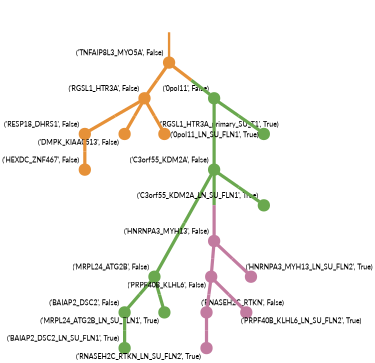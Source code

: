 strict digraph  {
graph[splines=false]; nodesep=0.7; rankdir=TB; ranksep=0.6; forcelabels=true; dpi=600; size=2.5;
0 [color="#e69138ff", fillcolor="#e69138ff", fixedsize=true, fontname=Lato, fontsize="12pt", height="0.25", label="", penwidth=3, shape=circle, style=filled, xlabel="('TNFAIP8L3_MYO5A', False)"];
4 [color="#e69138ff", fillcolor="#e69138ff", fixedsize=true, fontname=Lato, fontsize="12pt", height="0.25", label="", penwidth=3, shape=circle, style=filled, xlabel="('RGSL1_HTR3A', False)"];
11 [color="#6aa84fff", fillcolor="#6aa84fff", fixedsize=true, fontname=Lato, fontsize="12pt", height="0.25", label="", penwidth=3, shape=circle, style=filled, xlabel="('0pol11', False)"];
1 [color="#6aa84fff", fillcolor="#6aa84fff", fixedsize=true, fontname=Lato, fontsize="12pt", height="0.25", label="", penwidth=3, shape=circle, style=filled, xlabel="('MRPL24_ATG2B', False)"];
5 [color="#6aa84fff", fillcolor="#6aa84fff", fixedsize=true, fontname=Lato, fontsize="12pt", height="0.25", label="", penwidth=3, shape=circle, style=filled, xlabel="('BAIAP2_DSC2', False)"];
13 [color="#6aa84fff", fillcolor="#6aa84fff", fixedsize=true, fontname=Lato, fontsize="12pt", height="0.25", label="", penwidth=3, shape=circle, style=filled, xlabel="('MRPL24_ATG2B_LN_SU_FLN1', True)"];
2 [color="#6aa84fff", fillcolor="#6aa84fff", fixedsize=true, fontname=Lato, fontsize="12pt", height="0.25", label="", penwidth=3, shape=circle, style=filled, xlabel="('C3orf55_KDM2A', False)"];
3 [color="#c27ba0ff", fillcolor="#c27ba0ff", fixedsize=true, fontname=Lato, fontsize="12pt", height="0.25", label="", penwidth=3, shape=circle, style=filled, xlabel="('HNRNPA3_MYH13', False)"];
14 [color="#6aa84fff", fillcolor="#6aa84fff", fixedsize=true, fontname=Lato, fontsize="12pt", height="0.25", label="", penwidth=3, shape=circle, style=filled, xlabel="('C3orf55_KDM2A_LN_SU_FLN1', True)"];
9 [color="#c27ba0ff", fillcolor="#c27ba0ff", fixedsize=true, fontname=Lato, fontsize="12pt", height="0.25", label="", penwidth=3, shape=circle, style=filled, xlabel="('PRPF40B_KLHL6', False)"];
16 [color="#c27ba0ff", fillcolor="#c27ba0ff", fixedsize=true, fontname=Lato, fontsize="12pt", height="0.25", label="", penwidth=3, shape=circle, style=filled, xlabel="('HNRNPA3_MYH13_LN_SU_FLN2', True)"];
6 [color="#e69138ff", fillcolor="#e69138ff", fixedsize=true, fontname=Lato, fontsize="12pt", height="0.25", label="", penwidth=3, shape=circle, style=filled, xlabel="('RESP18_DHRS1', False)"];
10 [color="#e69138ff", fillcolor="#e69138ff", fixedsize=true, fontname=Lato, fontsize="12pt", height="0.25", label="", penwidth=3, shape=circle, style=filled, xlabel="('DMPK_KIAA0513', False)"];
19 [color="#e69138ff", fillcolor="#e69138ff", fixedsize=true, fontname=Lato, fontsize="12pt", height="0.25", label="", penwidth=3, shape=circle, style=filled, xlabel="('RGSL1_HTR3A_primary_SU_T1', True)"];
15 [color="#6aa84fff", fillcolor="#6aa84fff", fixedsize=true, fontname=Lato, fontsize="12pt", height="0.25", label="", penwidth=3, shape=circle, style=filled, xlabel="('BAIAP2_DSC2_LN_SU_FLN1', True)"];
7 [color="#e69138ff", fillcolor="#e69138ff", fixedsize=true, fontname=Lato, fontsize="12pt", height="0.25", label="", penwidth=3, shape=circle, style=filled, xlabel="('HEXDC_ZNF467', False)"];
8 [color="#c27ba0ff", fillcolor="#c27ba0ff", fixedsize=true, fontname=Lato, fontsize="12pt", height="0.25", label="", penwidth=3, shape=circle, style=filled, xlabel="('RNASEH2C_RTKN', False)"];
17 [color="#c27ba0ff", fillcolor="#c27ba0ff", fixedsize=true, fontname=Lato, fontsize="12pt", height="0.25", label="", penwidth=3, shape=circle, style=filled, xlabel="('RNASEH2C_RTKN_LN_SU_FLN2', True)"];
18 [color="#c27ba0ff", fillcolor="#c27ba0ff", fixedsize=true, fontname=Lato, fontsize="12pt", height="0.25", label="", penwidth=3, shape=circle, style=filled, xlabel="('PRPF40B_KLHL6_LN_SU_FLN2', True)"];
12 [color="#6aa84fff", fillcolor="#6aa84fff", fixedsize=true, fontname=Lato, fontsize="12pt", height="0.25", label="", penwidth=3, shape=circle, style=filled, xlabel="('0pol11_LN_SU_FLN1', True)"];
normal [label="", penwidth=3, style=invis, xlabel="('TNFAIP8L3_MYO5A', False)"];
0 -> 4  [arrowsize=0, color="#e69138ff;0.5:#e69138ff", minlen="1.7870967388153076", penwidth="5.5", style=solid];
0 -> 11  [arrowsize=0, color="#e69138ff;0.5:#6aa84fff", minlen="1.045161247253418", penwidth="5.5", style=solid];
4 -> 6  [arrowsize=0, color="#e69138ff;0.5:#e69138ff", minlen="1.1935484409332275", penwidth="5.5", style=solid];
4 -> 10  [arrowsize=0, color="#e69138ff;0.5:#e69138ff", minlen="1.0903226137161255", penwidth="5.5", style=solid];
4 -> 19  [arrowsize=0, color="#e69138ff;0.5:#e69138ff", minlen="1.045161247253418", penwidth="5.5", style=solid];
11 -> 2  [arrowsize=0, color="#6aa84fff;0.5:#6aa84fff", minlen="2.974193572998047", penwidth="5.5", style=solid];
11 -> 12  [arrowsize=0, color="#6aa84fff;0.5:#6aa84fff", minlen="1.045161247253418", penwidth="5.5", style=solid];
1 -> 5  [arrowsize=0, color="#6aa84fff;0.5:#6aa84fff", minlen="1.658064603805542", penwidth="5.5", style=solid];
1 -> 13  [arrowsize=0, color="#6aa84fff;0.5:#6aa84fff", minlen="1.045161247253418", penwidth="5.5", style=solid];
5 -> 15  [arrowsize=0, color="#6aa84fff;0.5:#6aa84fff", minlen="1.045161247253418", penwidth="5.5", style=solid];
2 -> 1  [arrowsize=0, color="#6aa84fff;0.5:#6aa84fff", minlen="3.0", penwidth="5.5", style=solid];
2 -> 3  [arrowsize=0, color="#6aa84fff;0.5:#c27ba0ff", minlen="2.225806713104248", penwidth="5.5", style=solid];
2 -> 14  [arrowsize=0, color="#6aa84fff;0.5:#6aa84fff", minlen="1.045161247253418", penwidth="5.5", style=solid];
3 -> 9  [arrowsize=0, color="#c27ba0ff;0.5:#c27ba0ff", minlen="1.103225827217102", penwidth="5.5", style=solid];
3 -> 16  [arrowsize=0, color="#c27ba0ff;0.5:#c27ba0ff", minlen="1.045161247253418", penwidth="5.5", style=solid];
9 -> 8  [arrowsize=0, color="#c27ba0ff;0.5:#c27ba0ff", minlen="1.1290322542190552", penwidth="5.5", style=solid];
9 -> 18  [arrowsize=0, color="#c27ba0ff;0.5:#c27ba0ff", minlen="1.045161247253418", penwidth="5.5", style=solid];
6 -> 7  [arrowsize=0, color="#e69138ff;0.5:#e69138ff", minlen="1.1548386812210083", penwidth="5.5", style=solid];
8 -> 17  [arrowsize=0, color="#c27ba0ff;0.5:#c27ba0ff", minlen="1.045161247253418", penwidth="5.5", style=solid];
normal -> 0  [arrowsize=0, color="#e69138ff", label="", penwidth=4, style=solid];
}
